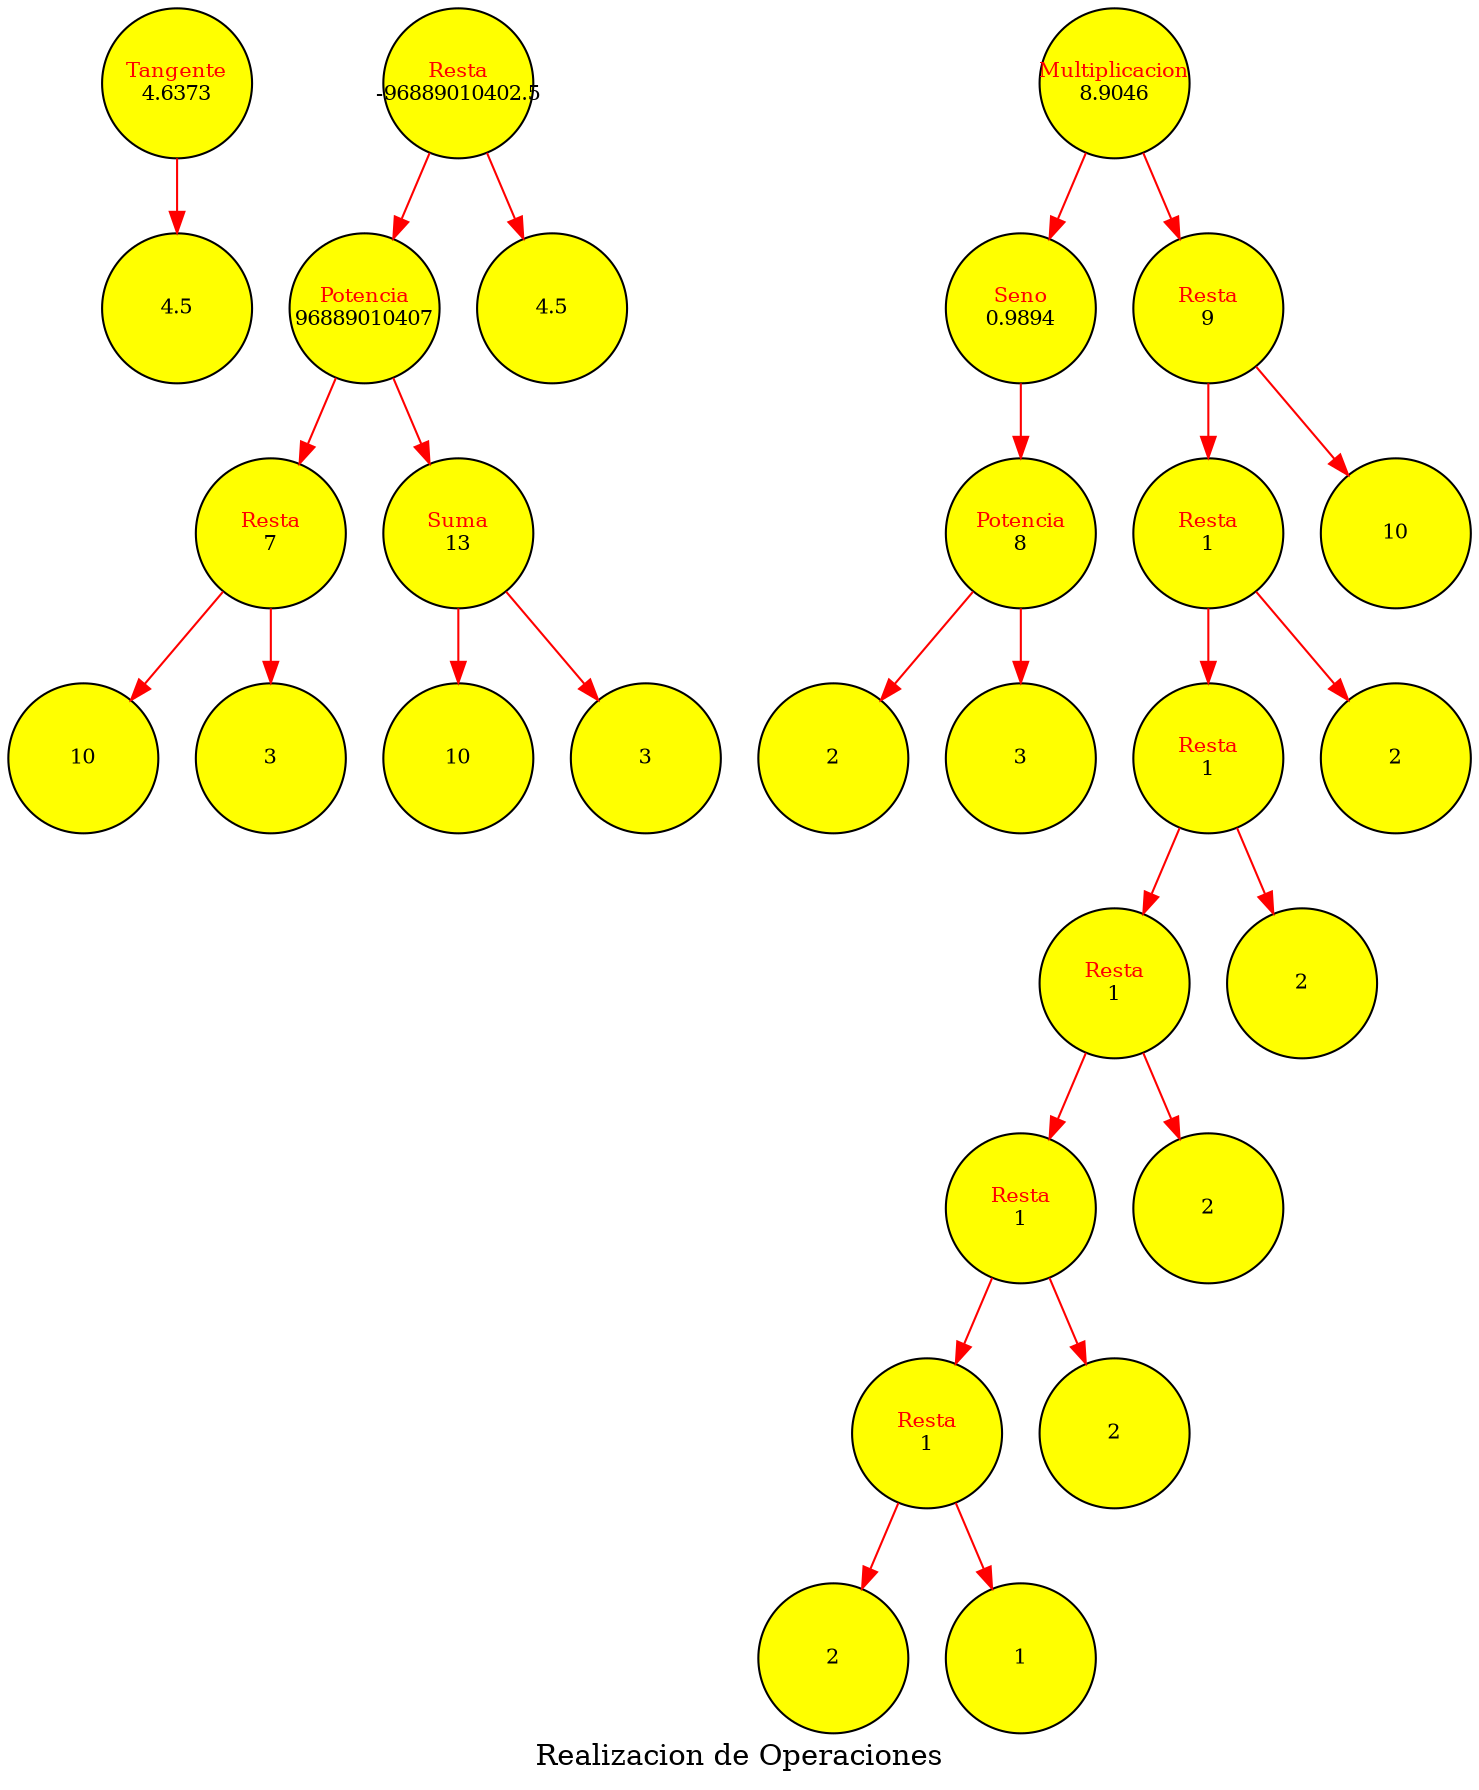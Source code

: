 digraph{
label = "Realizacion de Operaciones";
node [shape = circle; fillcolor = yellow; width = 1; fixedsize = true; style = filled; color = black; fontsize = 10;];
edge [color = "red";];
"padre0"[label=<<font color="red">Tangente</font><br/><font color="black">4.6373</font>>, color=black]
"padre0_hijo1"[label="4.5";color=black]
"padre1_hijo2_hijo1"[label=<<font color="red">Resta</font><br/><font color="black">7</font>>, color=black]
"padre1_hijo2_hijo1_hijo1"[label="10";color=black]
"padre1_hijo2_hijo1_hijo2"[label="3";color=black]
"padre1_hijo2_hijo2"[label=<<font color="red">Suma</font><br/><font color="black">13</font>>, color=black]
"padre1_hijo2_hijo2_hijo1"[label="10";color=black]
"padre1_hijo2_hijo2_hijo2"[label="3";color=black]
"padre1_hijo2"[label=<<font color="red">Potencia</font><br/><font color="black">96889010407</font>>, color=black]
"padre1"[label=<<font color="red">Resta</font><br/><font color="black">-96889010402.5</font>>, color=black]
"padre1_hijo1"[label="4.5";color=black]
"padre2_hijo1_hijo1"[label=<<font color="red">Potencia</font><br/><font color="black">8</font>>, color=black]
"padre2_hijo1_hijo1_hijo1"[label="2";color=black]
"padre2_hijo1_hijo1_hijo2"[label="3";color=black]
"padre2_hijo1"[label=<<font color="red">Seno</font><br/><font color="black">0.9894</font>>, color=black]
"padre2_hijo2_hijo2_hijo2_hijo2_hijo2_hijo2"[label=<<font color="red">Resta</font><br/><font color="black">1</font>>, color=black]
"padre2_hijo2_hijo2_hijo2_hijo2_hijo2_hijo2_hijo1"[label="2";color=black]
"padre2_hijo2_hijo2_hijo2_hijo2_hijo2_hijo2_hijo2"[label="1";color=black]
"padre2_hijo2_hijo2_hijo2_hijo2_hijo2"[label=<<font color="red">Resta</font><br/><font color="black">1</font>>, color=black]
"padre2_hijo2_hijo2_hijo2_hijo2_hijo2_hijo1"[label="2";color=black]
"padre2_hijo2_hijo2_hijo2_hijo2"[label=<<font color="red">Resta</font><br/><font color="black">1</font>>, color=black]
"padre2_hijo2_hijo2_hijo2_hijo2_hijo1"[label="2";color=black]
"padre2_hijo2_hijo2_hijo2"[label=<<font color="red">Resta</font><br/><font color="black">1</font>>, color=black]
"padre2_hijo2_hijo2_hijo2_hijo1"[label="2";color=black]
"padre2_hijo2_hijo2"[label=<<font color="red">Resta</font><br/><font color="black">1</font>>, color=black]
"padre2_hijo2_hijo2_hijo1"[label="2";color=black]
"padre2_hijo2"[label=<<font color="red">Resta</font><br/><font color="black">9</font>>, color=black]
"padre2_hijo2_hijo1"[label="10";color=black]
"padre2"[label=<<font color="red">Multiplicacion</font><br/><font color="black">8.9046</font>>, color=black]


"padre0"->"padre0_hijo1"
"padre1_hijo2_hijo1"->"padre1_hijo2_hijo1_hijo1"
"padre1_hijo2_hijo1"->"padre1_hijo2_hijo1_hijo2"
"padre1_hijo2_hijo2"->"padre1_hijo2_hijo2_hijo1"
"padre1_hijo2_hijo2"->"padre1_hijo2_hijo2_hijo2"
"padre1_hijo2"->"padre1_hijo2_hijo1"
"padre1_hijo2"->"padre1_hijo2_hijo2"
"padre1"->"padre1_hijo1"
"padre1"->"padre1_hijo2"
"padre2_hijo1_hijo1"->"padre2_hijo1_hijo1_hijo1"
"padre2_hijo1_hijo1"->"padre2_hijo1_hijo1_hijo2"
"padre2_hijo1"->"padre2_hijo1_hijo1"
"padre2_hijo2_hijo2_hijo2_hijo2_hijo2_hijo2"->"padre2_hijo2_hijo2_hijo2_hijo2_hijo2_hijo2_hijo1"
"padre2_hijo2_hijo2_hijo2_hijo2_hijo2_hijo2"->"padre2_hijo2_hijo2_hijo2_hijo2_hijo2_hijo2_hijo2"
"padre2_hijo2_hijo2_hijo2_hijo2_hijo2"->"padre2_hijo2_hijo2_hijo2_hijo2_hijo2_hijo1"
"padre2_hijo2_hijo2_hijo2_hijo2_hijo2"->"padre2_hijo2_hijo2_hijo2_hijo2_hijo2_hijo2"
"padre2_hijo2_hijo2_hijo2_hijo2"->"padre2_hijo2_hijo2_hijo2_hijo2_hijo1"
"padre2_hijo2_hijo2_hijo2_hijo2"->"padre2_hijo2_hijo2_hijo2_hijo2_hijo2"
"padre2_hijo2_hijo2_hijo2"->"padre2_hijo2_hijo2_hijo2_hijo1"
"padre2_hijo2_hijo2_hijo2"->"padre2_hijo2_hijo2_hijo2_hijo2"
"padre2_hijo2_hijo2"->"padre2_hijo2_hijo2_hijo1"
"padre2_hijo2_hijo2"->"padre2_hijo2_hijo2_hijo2"
"padre2_hijo2"->"padre2_hijo2_hijo1"
"padre2_hijo2"->"padre2_hijo2_hijo2"
"padre2"->"padre2_hijo1"
"padre2"->"padre2_hijo2"
}
